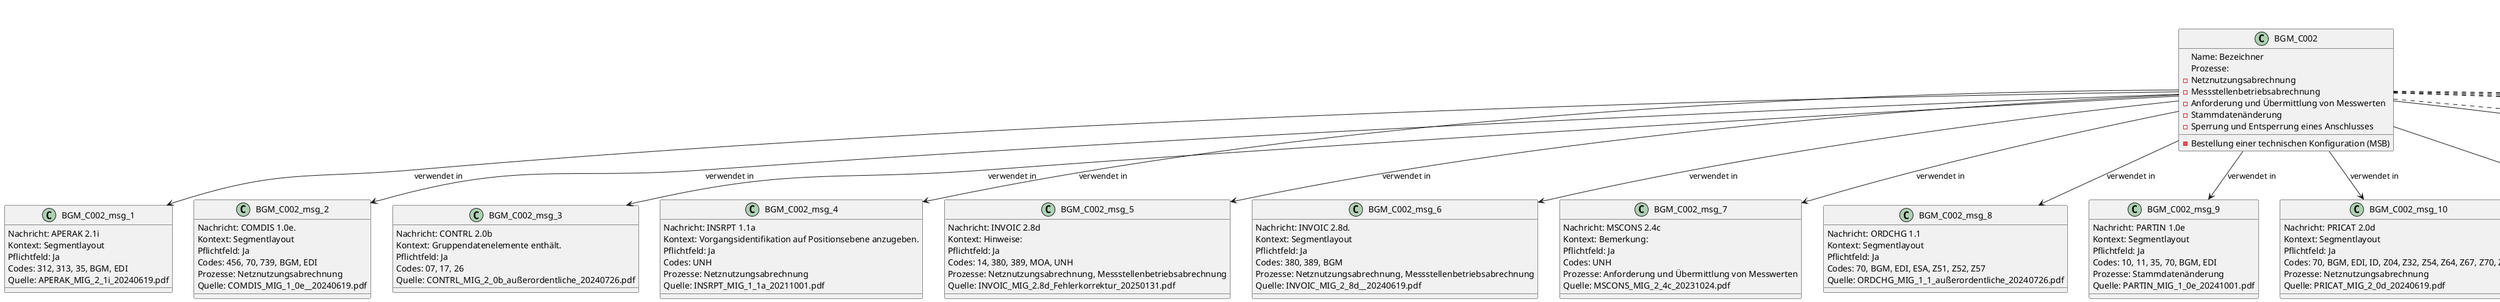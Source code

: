 @startuml
title Datenatlas – BGM:C002
class BGM_C002 {
  Name: Bezeichner
  Prozesse:
    - Netznutzungsabrechnung
    - Messstellenbetriebsabrechnung
    - Anforderung und Übermittlung von Messwerten
    - Stammdatenänderung
    - Bestellung einer technischen Konfiguration (MSB)
    - Sperrung und Entsperrung eines Anschlusses
}
class BGM_C002_msg_1 {
  Nachricht: APERAK 2.1i
  Kontext: Segmentlayout
  Pflichtfeld: Ja
  Codes: 312, 313, 35, BGM, EDI
  Quelle: APERAK_MIG_2_1i_20240619.pdf
}
BGM_C002 --> BGM_C002_msg_1 : verwendet in
class BGM_C002_msg_2 {
  Nachricht: COMDIS 1.0e.
  Kontext: Segmentlayout
  Pflichtfeld: Ja
  Codes: 456, 70, 739, BGM, EDI
  Prozesse: Netznutzungsabrechnung
  Quelle: COMDIS_MIG_1_0e__20240619.pdf
}
BGM_C002 --> BGM_C002_msg_2 : verwendet in
class BGM_C002_msg_3 {
  Nachricht: CONTRL 2.0b
  Kontext: Gruppendatenelemente enthält.
  Pflichtfeld: Ja
  Codes: 07, 17, 26
  Quelle: CONTRL_MIG_2_0b_außerordentliche_20240726.pdf
}
BGM_C002 --> BGM_C002_msg_3 : verwendet in
class BGM_C002_msg_4 {
  Nachricht: INSRPT 1.1a
  Kontext: Vorgangsidentifikation auf Positionsebene anzugeben.
  Pflichtfeld: Ja
  Codes: UNH
  Prozesse: Netznutzungsabrechnung
  Quelle: INSRPT_MIG_1_1a_20211001.pdf
}
BGM_C002 --> BGM_C002_msg_4 : verwendet in
class BGM_C002_msg_5 {
  Nachricht: INVOIC 2.8d
  Kontext: Hinweise:
  Pflichtfeld: Ja
  Codes: 14, 380, 389, MOA, UNH
  Prozesse: Netznutzungsabrechnung, Messstellenbetriebsabrechnung
  Quelle: INVOIC_MIG_2.8d_Fehlerkorrektur_20250131.pdf
}
BGM_C002 --> BGM_C002_msg_5 : verwendet in
class BGM_C002_msg_6 {
  Nachricht: INVOIC 2.8d.
  Kontext: Segmentlayout
  Pflichtfeld: Ja
  Codes: 380, 389, BGM
  Prozesse: Netznutzungsabrechnung, Messstellenbetriebsabrechnung
  Quelle: INVOIC_MIG_2_8d__20240619.pdf
}
BGM_C002 --> BGM_C002_msg_6 : verwendet in
class BGM_C002_msg_7 {
  Nachricht: MSCONS 2.4c
  Kontext: Bemerkung:
  Pflichtfeld: Ja
  Codes: UNH
  Prozesse: Anforderung und Übermittlung von Messwerten
  Quelle: MSCONS_MIG_2_4c_20231024.pdf
}
BGM_C002 --> BGM_C002_msg_7 : verwendet in
class BGM_C002_msg_8 {
  Nachricht: ORDCHG 1.1
  Kontext: Segmentlayout
  Pflichtfeld: Ja
  Codes: 70, BGM, EDI, ESA, Z51, Z52, Z57
  Quelle: ORDCHG_MIG_1_1_außerordentliche_20240726.pdf
}
BGM_C002 --> BGM_C002_msg_8 : verwendet in
class BGM_C002_msg_9 {
  Nachricht: PARTIN 1.0e
  Kontext: Segmentlayout
  Pflichtfeld: Ja
  Codes: 10, 11, 35, 70, BGM, EDI
  Prozesse: Stammdatenänderung
  Quelle: PARTIN_MIG_1_0e_20241001.pdf
}
BGM_C002 --> BGM_C002_msg_9 : verwendet in
class BGM_C002_msg_10 {
  Nachricht: PRICAT 2.0d
  Kontext: Segmentlayout
  Pflichtfeld: Ja
  Codes: 70, BGM, EDI, ID, Z04, Z32, Z54, Z64, Z67, Z70, Z77
  Prozesse: Netznutzungsabrechnung
  Quelle: PRICAT_MIG_2_0d_20240619.pdf
}
BGM_C002 --> BGM_C002_msg_10 : verwendet in
class BGM_C002_msg_11 {
  Nachricht: QUOTES 1.3a
  Kontext: Segmentlayout
  Pflichtfeld: Ja
  Codes: 310, 70, BGM, EDI, ESA, LF, MSB, Z29, Z57, Z74
  Prozesse: Bestellung einer technischen Konfiguration (MSB), Sperrung und Entsperrung eines Anschlusses
  Quelle: QUOTES_MIG_1_3a_20240619.pdf
}
BGM_C002 --> BGM_C002_msg_11 : verwendet in
class BGM_C002_msg_12 {
  Nachricht: REMADV 2.9c
  Kontext: Segmentlayout
  Pflichtfeld: Ja
  Codes: 239, 35, 481, BGM, MIG
  Prozesse: Netznutzungsabrechnung
  Quelle: REMADV_MIG_2.9c_außerordentliche_20240726.pdf
}
BGM_C002 --> BGM_C002_msg_12 : verwendet in
class BGM_C002_proc_1 <<process>> {
  Netznutzungsabrechnung
  Gesetze: StromNEV, StromNZV
  Zusammenfassung: Wie funktioniert die Netznutzungsabrechnung zwischen Netzbetreiber und Lieferant?
}
BGM_C002 ..> BGM_C002_proc_1 : eingebettet in
class BGM_C002_proc_2 <<process>> {
  Messstellenbetriebsabrechnung
  Gesetze: MsbG
  Zusammenfassung: Beschreibe den Prozess der Abrechnung von Messstellenbetriebsleistungen.
}
BGM_C002 ..> BGM_C002_proc_2 : eingebettet in
class BGM_C002_proc_3 <<process>> {
  Anforderung und Übermittlung von Messwerten
  Gesetze: MsbG
  Zusammenfassung: Wie kann ein Marktpartner (z.B.
}
BGM_C002 ..> BGM_C002_proc_3 : eingebettet in
class BGM_C002_proc_4 <<process>> {
  Stammdatenänderung
  Zusammenfassung: Wie wird eine Stammdatenänderung an einer Marktlokation, wie z.B.
}
BGM_C002 ..> BGM_C002_proc_4 : eingebettet in
class BGM_C002_proc_5 <<process>> {
  Bestellung einer technischen Konfiguration (MSB)
  Gesetze: MsbG, EnWG
  Zusammenfassung: Erläutere den Prozess zur Bestellung einer spezifischen technischen Konfiguration bei einem Messstellenbetreiber, beispielsweise für ein intelligentes Messsystem.
}
BGM_C002 ..> BGM_C002_proc_5 : eingebettet in
class BGM_C002_proc_6 <<process>> {
  Sperrung und Entsperrung eines Anschlusses
  Gesetze: StromGVV
  Zusammenfassung: Beschreibe den End-to-End-Prozess für die Sperrung und Wiederherstellung eines Netzanschlusses.
}
BGM_C002 ..> BGM_C002_proc_6 : eingebettet in
@enduml